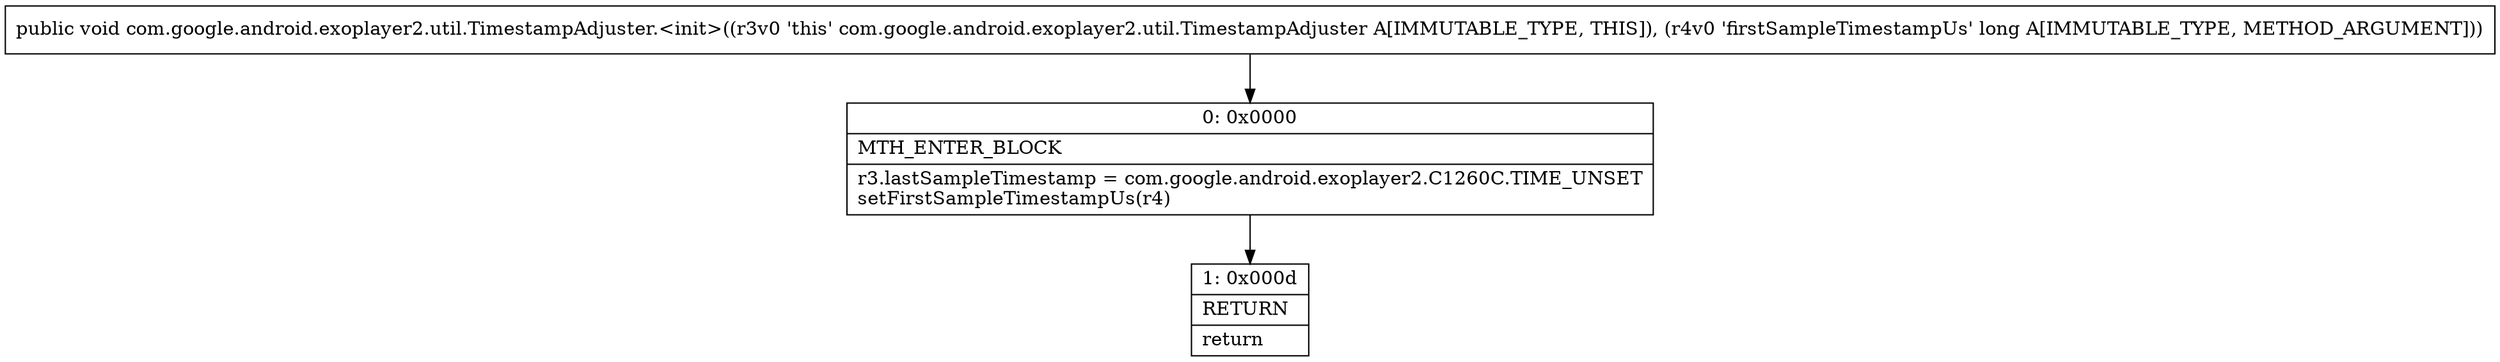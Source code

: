 digraph "CFG forcom.google.android.exoplayer2.util.TimestampAdjuster.\<init\>(J)V" {
Node_0 [shape=record,label="{0\:\ 0x0000|MTH_ENTER_BLOCK\l|r3.lastSampleTimestamp = com.google.android.exoplayer2.C1260C.TIME_UNSET\lsetFirstSampleTimestampUs(r4)\l}"];
Node_1 [shape=record,label="{1\:\ 0x000d|RETURN\l|return\l}"];
MethodNode[shape=record,label="{public void com.google.android.exoplayer2.util.TimestampAdjuster.\<init\>((r3v0 'this' com.google.android.exoplayer2.util.TimestampAdjuster A[IMMUTABLE_TYPE, THIS]), (r4v0 'firstSampleTimestampUs' long A[IMMUTABLE_TYPE, METHOD_ARGUMENT])) }"];
MethodNode -> Node_0;
Node_0 -> Node_1;
}

